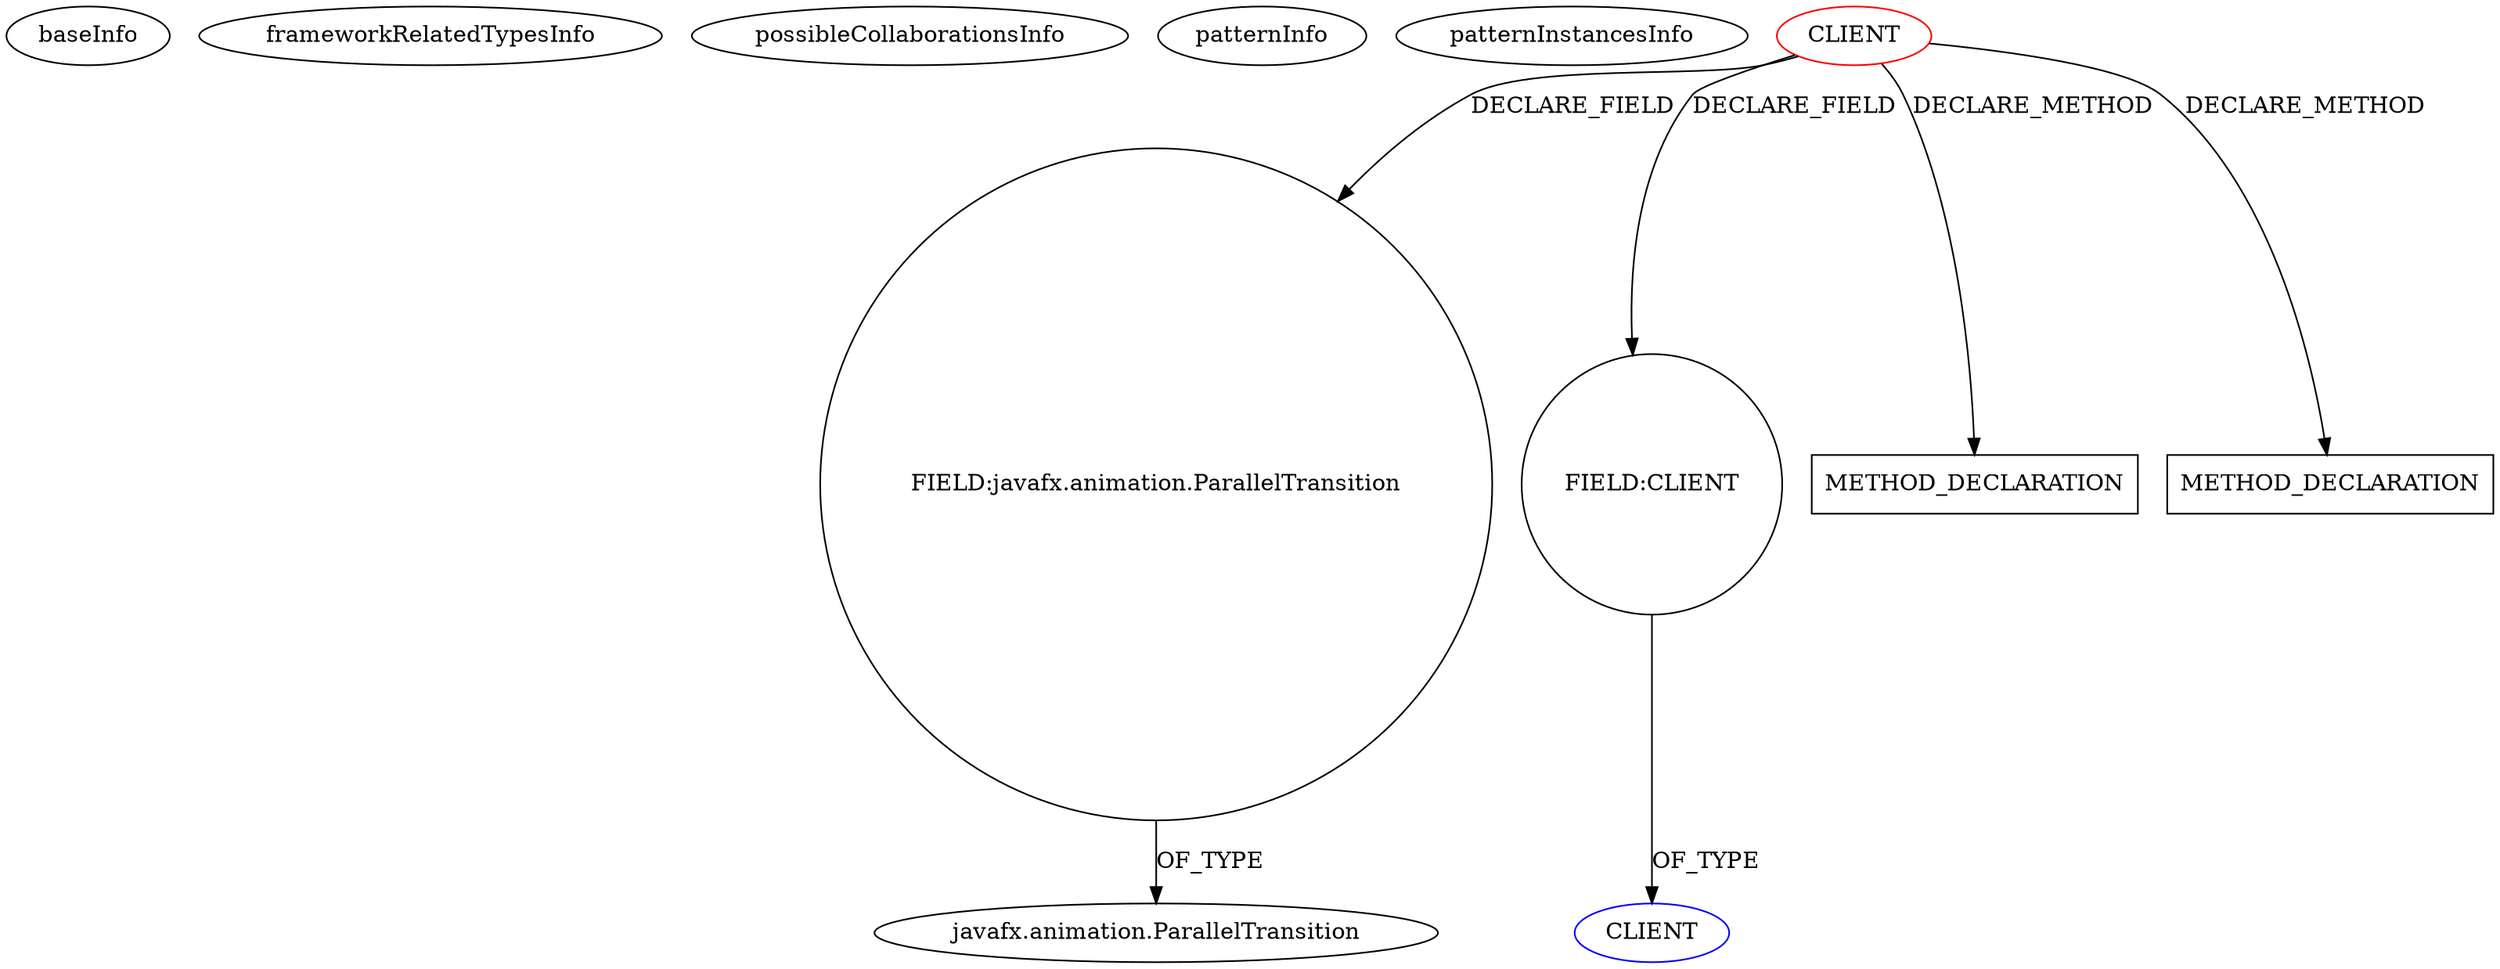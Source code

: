 digraph {
baseInfo[graphId=3981,category="pattern",isAnonymous=false,possibleRelation=false]
frameworkRelatedTypesInfo[]
possibleCollaborationsInfo[]
patternInfo[frequency=2.0,patternRootClient=0]
patternInstancesInfo[0="jperedadnr-Game2048HOL~/jperedadnr-Game2048HOL/Game2048HOL-master/src/org/hol/game2048/GameManager.java~GameManager~3393",1="AaronJRubin-javafx-pong~/AaronJRubin-javafx-pong/javafx-pong-master/src/main/java/game/Game.java~Game~98"]
5[label="FIELD:javafx.animation.ParallelTransition",vertexType="FIELD_DECLARATION",isFrameworkType=false,shape=circle]
0[label="CLIENT",vertexType="ROOT_CLIENT_CLASS_DECLARATION",isFrameworkType=false,color=red]
2[label="FIELD:CLIENT",vertexType="FIELD_DECLARATION",isFrameworkType=false,shape=circle]
68[label="METHOD_DECLARATION",vertexType="CLIENT_METHOD_DECLARATION",isFrameworkType=false,shape=box]
6[label="javafx.animation.ParallelTransition",vertexType="FRAMEWORK_CLASS_TYPE",isFrameworkType=false]
13[label="METHOD_DECLARATION",vertexType="CLIENT_METHOD_DECLARATION",isFrameworkType=false,shape=box]
3[label="CLIENT",vertexType="REFERENCE_CLIENT_CLASS_DECLARATION",isFrameworkType=false,color=blue]
0->13[label="DECLARE_METHOD"]
5->6[label="OF_TYPE"]
0->5[label="DECLARE_FIELD"]
0->2[label="DECLARE_FIELD"]
0->68[label="DECLARE_METHOD"]
2->3[label="OF_TYPE"]
}
